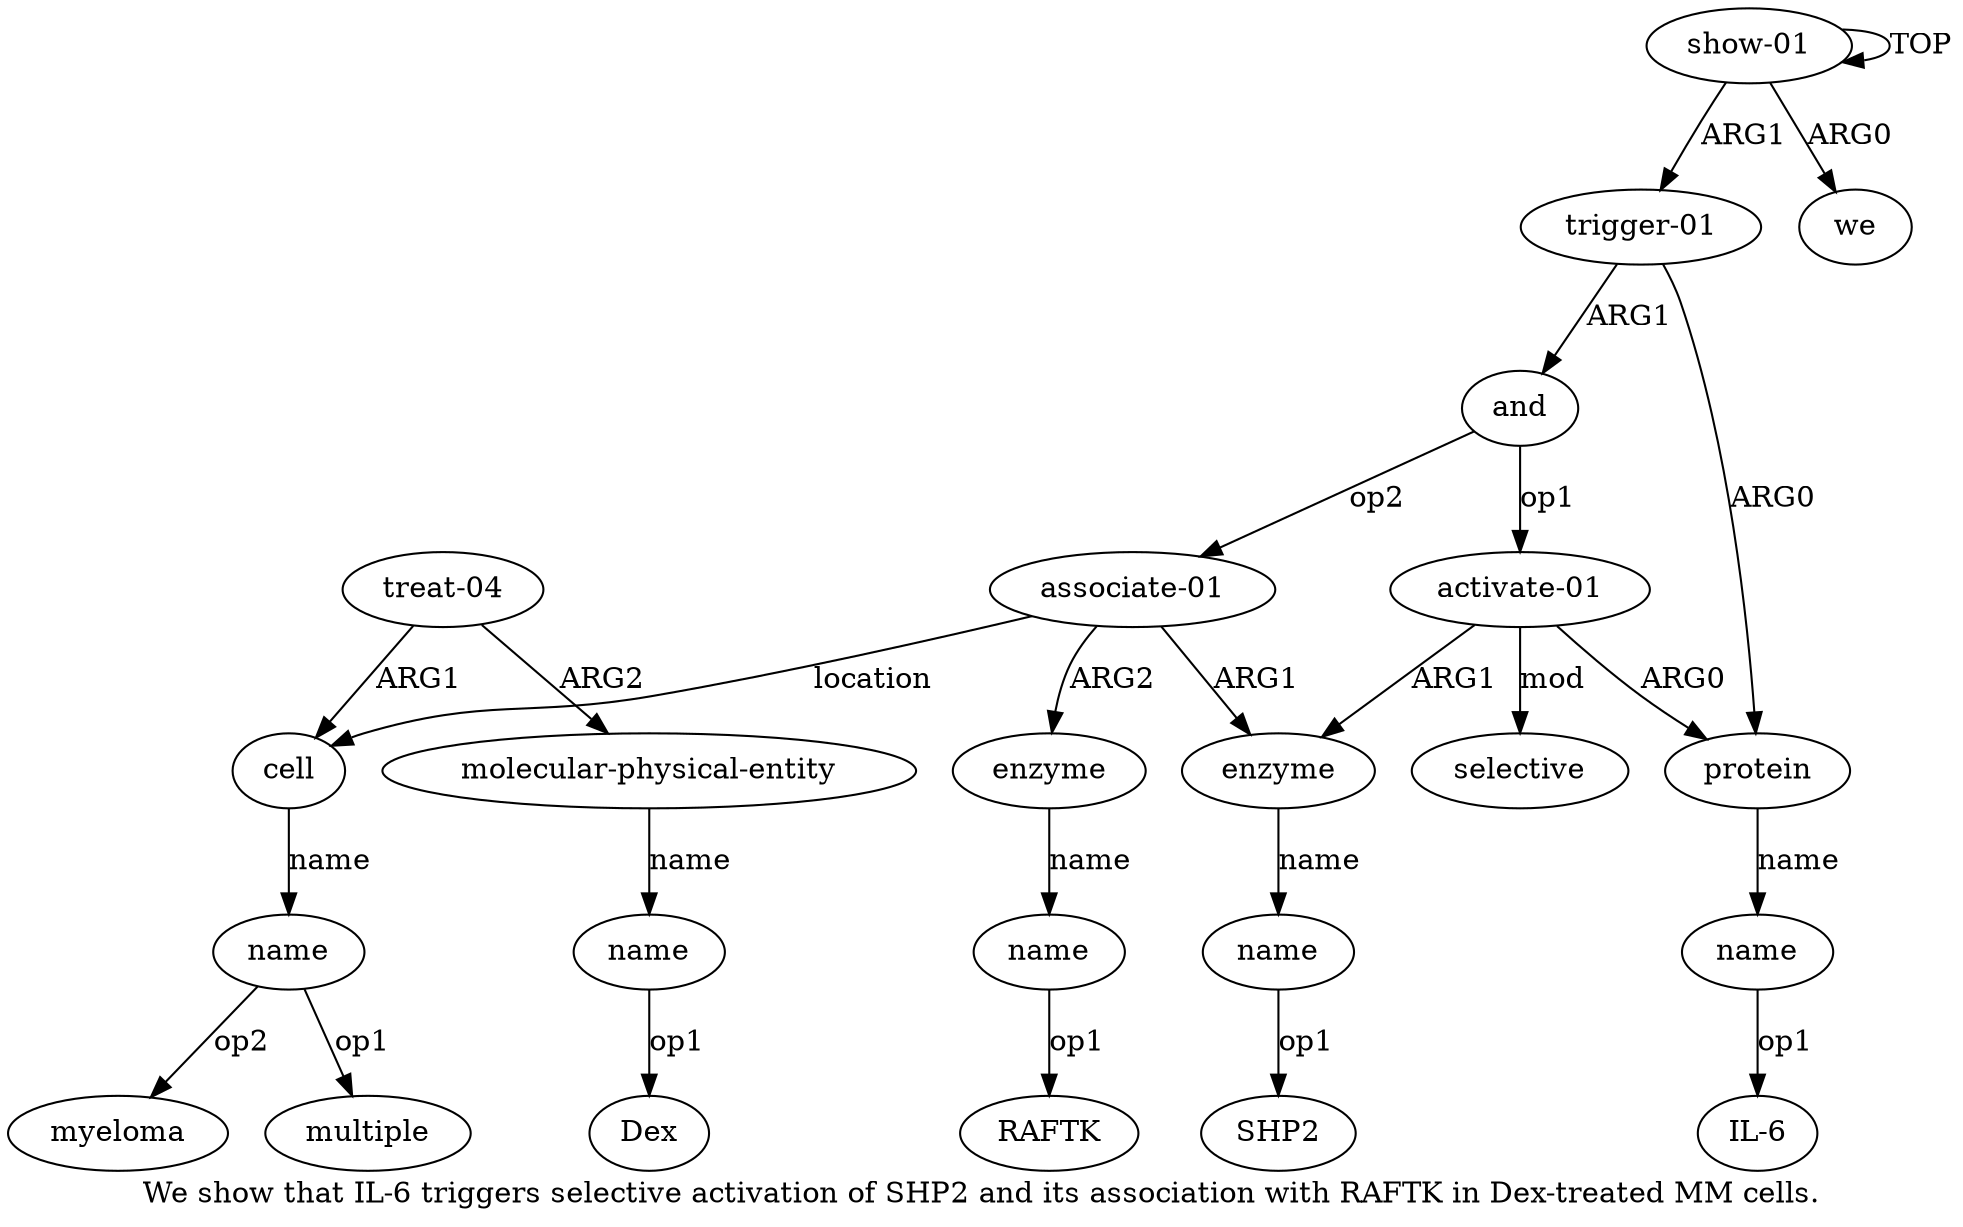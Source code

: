digraph  {
	graph [label="We show that IL-6 triggers selective activation of SHP2 and its association with RAFTK in Dex-treated MM cells."];
	node [label="\N"];
	"a17 Dex"	 [color=black,
		gold_ind=-1,
		gold_label=Dex,
		label=Dex,
		test_ind=-1,
		test_label=Dex];
	"a12 RAFTK"	 [color=black,
		gold_ind=-1,
		gold_label=RAFTK,
		label=RAFTK,
		test_ind=-1,
		test_label=RAFTK];
	"a4 IL-6"	 [color=black,
		gold_ind=-1,
		gold_label="IL-6",
		label="IL-6",
		test_ind=-1,
		test_label="IL-6"];
	a15	 [color=black,
		gold_ind=15,
		gold_label="treat-04",
		label="treat-04",
		test_ind=15,
		test_label="treat-04"];
	a16	 [color=black,
		gold_ind=16,
		gold_label="molecular-physical-entity",
		label="molecular-physical-entity",
		test_ind=16,
		test_label="molecular-physical-entity"];
	a15 -> a16 [key=0,
	color=black,
	gold_label=ARG2,
	label=ARG2,
	test_label=ARG2];
a13 [color=black,
	gold_ind=13,
	gold_label=cell,
	label=cell,
	test_ind=13,
	test_label=cell];
a15 -> a13 [key=0,
color=black,
gold_label=ARG1,
label=ARG1,
test_label=ARG1];
a14 [color=black,
gold_ind=14,
gold_label=name,
label=name,
test_ind=14,
test_label=name];
"a14 multiple" [color=black,
gold_ind=-1,
gold_label=multiple,
label=multiple,
test_ind=-1,
test_label=multiple];
a14 -> "a14 multiple" [key=0,
color=black,
gold_label=op1,
label=op1,
test_label=op1];
"a14 myeloma" [color=black,
gold_ind=-1,
gold_label=myeloma,
label=myeloma,
test_ind=-1,
test_label=myeloma];
a14 -> "a14 myeloma" [key=0,
color=black,
gold_label=op2,
label=op2,
test_label=op2];
a17 [color=black,
gold_ind=17,
gold_label=name,
label=name,
test_ind=17,
test_label=name];
a17 -> "a17 Dex" [key=0,
color=black,
gold_label=op1,
label=op1,
test_label=op1];
a16 -> a17 [key=0,
color=black,
gold_label=name,
label=name,
test_label=name];
a11 [color=black,
gold_ind=11,
gold_label=enzyme,
label=enzyme,
test_ind=11,
test_label=enzyme];
a12 [color=black,
gold_ind=12,
gold_label=name,
label=name,
test_ind=12,
test_label=name];
a11 -> a12 [key=0,
color=black,
gold_label=name,
label=name,
test_label=name];
a10 [color=black,
gold_ind=10,
gold_label="associate-01",
label="associate-01",
test_ind=10,
test_label="associate-01"];
a10 -> a11 [key=0,
color=black,
gold_label=ARG2,
label=ARG2,
test_label=ARG2];
a10 -> a13 [key=0,
color=black,
gold_label=location,
label=location,
test_label=location];
a7 [color=black,
gold_ind=7,
gold_label=enzyme,
label=enzyme,
test_ind=7,
test_label=enzyme];
a10 -> a7 [key=0,
color=black,
gold_label=ARG1,
label=ARG1,
test_label=ARG1];
a13 -> a14 [key=0,
color=black,
gold_label=name,
label=name,
test_label=name];
a12 -> "a12 RAFTK" [key=0,
color=black,
gold_label=op1,
label=op1,
test_label=op1];
a1 [color=black,
gold_ind=1,
gold_label=we,
label=we,
test_ind=1,
test_label=we];
a0 [color=black,
gold_ind=0,
gold_label="show-01",
label="show-01",
test_ind=0,
test_label="show-01"];
a0 -> a1 [key=0,
color=black,
gold_label=ARG0,
label=ARG0,
test_label=ARG0];
a0 -> a0 [key=0,
color=black,
gold_label=TOP,
label=TOP,
test_label=TOP];
a2 [color=black,
gold_ind=2,
gold_label="trigger-01",
label="trigger-01",
test_ind=2,
test_label="trigger-01"];
a0 -> a2 [key=0,
color=black,
gold_label=ARG1,
label=ARG1,
test_label=ARG1];
a3 [color=black,
gold_ind=3,
gold_label=protein,
label=protein,
test_ind=3,
test_label=protein];
a4 [color=black,
gold_ind=4,
gold_label=name,
label=name,
test_ind=4,
test_label=name];
a3 -> a4 [key=0,
color=black,
gold_label=name,
label=name,
test_label=name];
a2 -> a3 [key=0,
color=black,
gold_label=ARG0,
label=ARG0,
test_label=ARG0];
a5 [color=black,
gold_ind=5,
gold_label=and,
label=and,
test_ind=5,
test_label=and];
a2 -> a5 [key=0,
color=black,
gold_label=ARG1,
label=ARG1,
test_label=ARG1];
a5 -> a10 [key=0,
color=black,
gold_label=op2,
label=op2,
test_label=op2];
a6 [color=black,
gold_ind=6,
gold_label="activate-01",
label="activate-01",
test_ind=6,
test_label="activate-01"];
a5 -> a6 [key=0,
color=black,
gold_label=op1,
label=op1,
test_label=op1];
a4 -> "a4 IL-6" [key=0,
color=black,
gold_label=op1,
label=op1,
test_label=op1];
a8 [color=black,
gold_ind=8,
gold_label=name,
label=name,
test_ind=8,
test_label=name];
a7 -> a8 [key=0,
color=black,
gold_label=name,
label=name,
test_label=name];
a6 -> a3 [key=0,
color=black,
gold_label=ARG0,
label=ARG0,
test_label=ARG0];
a6 -> a7 [key=0,
color=black,
gold_label=ARG1,
label=ARG1,
test_label=ARG1];
a9 [color=black,
gold_ind=9,
gold_label=selective,
label=selective,
test_ind=9,
test_label=selective];
a6 -> a9 [key=0,
color=black,
gold_label=mod,
label=mod,
test_label=mod];
"a8 SHP2" [color=black,
gold_ind=-1,
gold_label=SHP2,
label=SHP2,
test_ind=-1,
test_label=SHP2];
a8 -> "a8 SHP2" [key=0,
color=black,
gold_label=op1,
label=op1,
test_label=op1];
}
